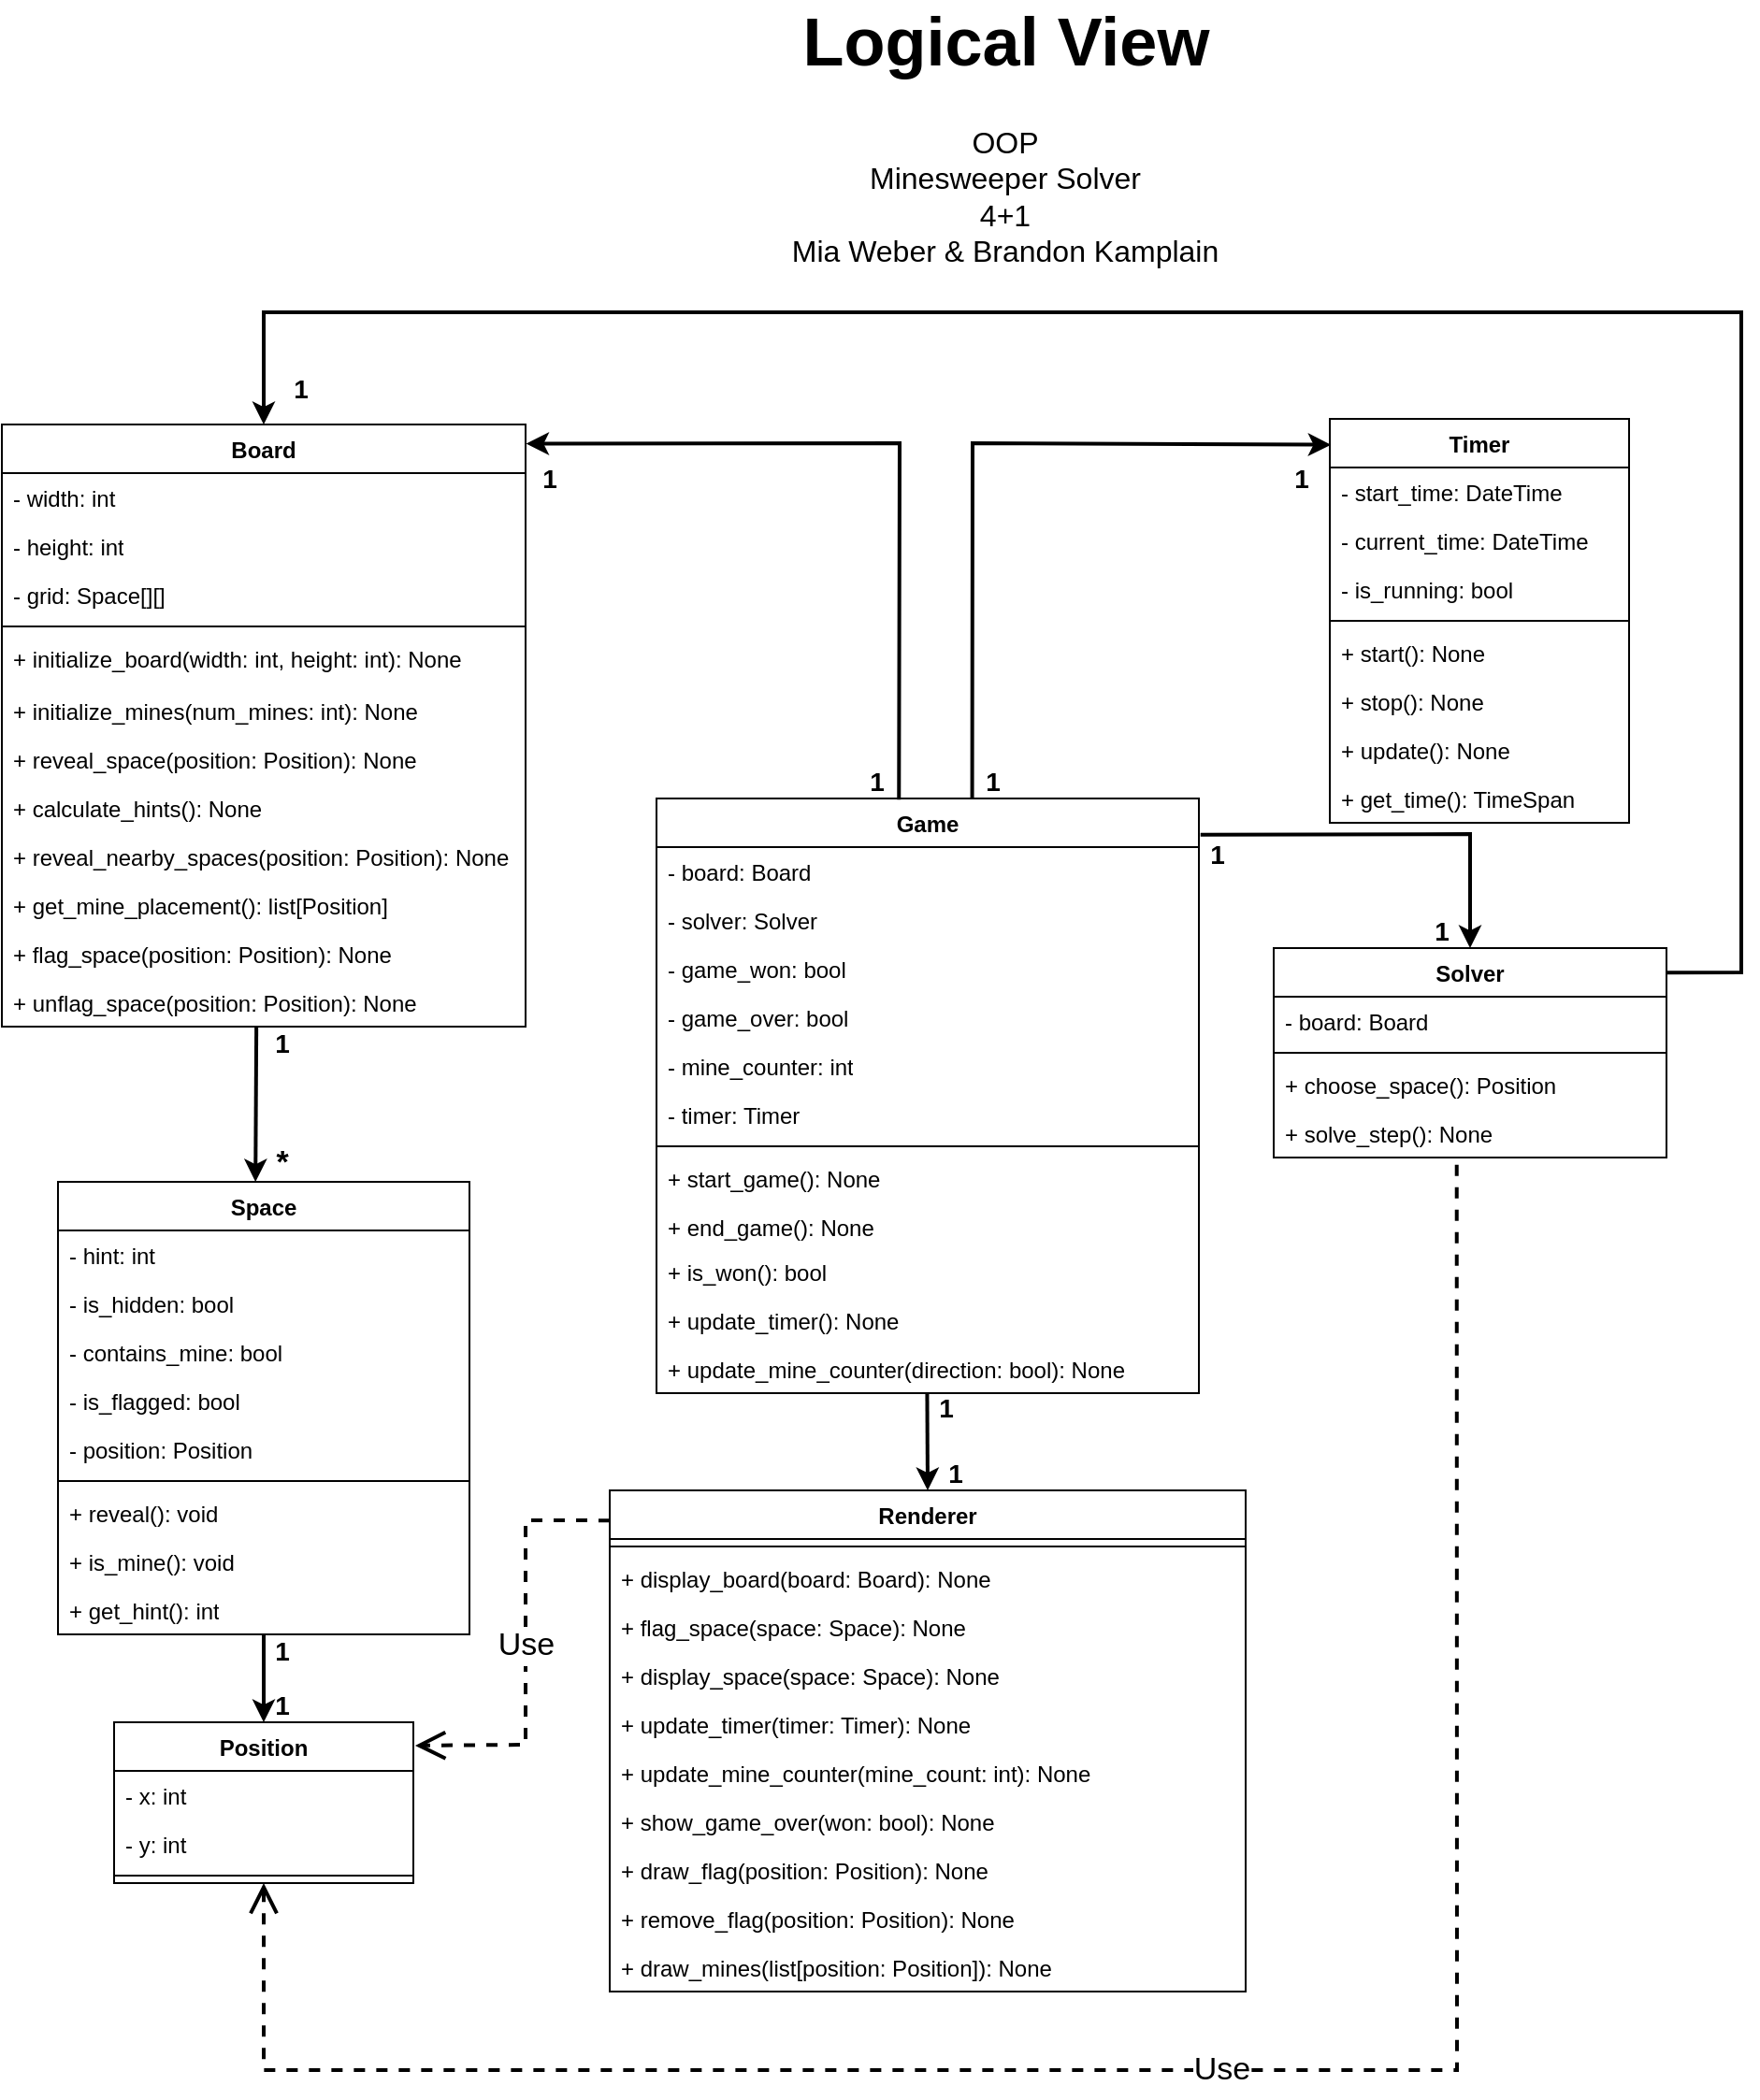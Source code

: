 <mxfile version="23.0.2" type="device">
  <diagram name="Page-1" id="KPLq8Qc-v8p0YAEVoiGJ">
    <mxGraphModel dx="1774" dy="1140" grid="1" gridSize="10" guides="1" tooltips="1" connect="1" arrows="1" fold="1" page="1" pageScale="1" pageWidth="850" pageHeight="1100" math="0" shadow="0">
      <root>
        <mxCell id="0" />
        <mxCell id="1" parent="0" />
        <mxCell id="jRYUD9D6VfvDoa_bo3LP-1" value="&lt;b&gt;&lt;font style=&quot;font-size: 36px;&quot;&gt;Logical View&lt;/font&gt;&lt;/b&gt;" style="text;html=1;strokeColor=none;fillColor=none;align=center;verticalAlign=middle;whiteSpace=wrap;rounded=0;" vertex="1" parent="1">
          <mxGeometry x="441.5" y="20" width="270" height="30" as="geometry" />
        </mxCell>
        <mxCell id="jRYUD9D6VfvDoa_bo3LP-2" value="&lt;font style=&quot;font-size: 16px;&quot;&gt;OOP&lt;br&gt;Minesweeper Solver&lt;br&gt;4+1&lt;br&gt;Mia Weber &amp;amp; Brandon Kamplain&lt;/font&gt;" style="text;html=1;strokeColor=none;fillColor=none;align=center;verticalAlign=middle;whiteSpace=wrap;rounded=0;" vertex="1" parent="1">
          <mxGeometry x="403" y="70" width="347" height="95" as="geometry" />
        </mxCell>
        <mxCell id="jRYUD9D6VfvDoa_bo3LP-3" value="Board" style="swimlane;fontStyle=1;align=center;verticalAlign=top;childLayout=stackLayout;horizontal=1;startSize=26;horizontalStack=0;resizeParent=1;resizeParentMax=0;resizeLast=0;collapsible=1;marginBottom=0;whiteSpace=wrap;html=1;" vertex="1" parent="1">
          <mxGeometry x="40" y="240" width="280" height="322" as="geometry" />
        </mxCell>
        <mxCell id="jRYUD9D6VfvDoa_bo3LP-4" value="- width: int" style="text;strokeColor=none;fillColor=none;align=left;verticalAlign=top;spacingLeft=4;spacingRight=4;overflow=hidden;rotatable=0;points=[[0,0.5],[1,0.5]];portConstraint=eastwest;whiteSpace=wrap;html=1;" vertex="1" parent="jRYUD9D6VfvDoa_bo3LP-3">
          <mxGeometry y="26" width="280" height="26" as="geometry" />
        </mxCell>
        <mxCell id="jRYUD9D6VfvDoa_bo3LP-5" value="- height: int" style="text;strokeColor=none;fillColor=none;align=left;verticalAlign=top;spacingLeft=4;spacingRight=4;overflow=hidden;rotatable=0;points=[[0,0.5],[1,0.5]];portConstraint=eastwest;whiteSpace=wrap;html=1;" vertex="1" parent="jRYUD9D6VfvDoa_bo3LP-3">
          <mxGeometry y="52" width="280" height="26" as="geometry" />
        </mxCell>
        <mxCell id="jRYUD9D6VfvDoa_bo3LP-6" value="- grid: Space[][]" style="text;strokeColor=none;fillColor=none;align=left;verticalAlign=top;spacingLeft=4;spacingRight=4;overflow=hidden;rotatable=0;points=[[0,0.5],[1,0.5]];portConstraint=eastwest;whiteSpace=wrap;html=1;" vertex="1" parent="jRYUD9D6VfvDoa_bo3LP-3">
          <mxGeometry y="78" width="280" height="26" as="geometry" />
        </mxCell>
        <mxCell id="jRYUD9D6VfvDoa_bo3LP-7" value="" style="line;strokeWidth=1;fillColor=none;align=left;verticalAlign=middle;spacingTop=-1;spacingLeft=3;spacingRight=3;rotatable=0;labelPosition=right;points=[];portConstraint=eastwest;strokeColor=inherit;" vertex="1" parent="jRYUD9D6VfvDoa_bo3LP-3">
          <mxGeometry y="104" width="280" height="8" as="geometry" />
        </mxCell>
        <mxCell id="jRYUD9D6VfvDoa_bo3LP-8" value="+ initialize_board(width: int, height: int): None" style="text;strokeColor=none;fillColor=none;align=left;verticalAlign=top;spacingLeft=4;spacingRight=4;overflow=hidden;rotatable=0;points=[[0,0.5],[1,0.5]];portConstraint=eastwest;whiteSpace=wrap;html=1;" vertex="1" parent="jRYUD9D6VfvDoa_bo3LP-3">
          <mxGeometry y="112" width="280" height="28" as="geometry" />
        </mxCell>
        <mxCell id="jRYUD9D6VfvDoa_bo3LP-9" value="+ initialize_mines(num_mines: int): None" style="text;strokeColor=none;fillColor=none;align=left;verticalAlign=top;spacingLeft=4;spacingRight=4;overflow=hidden;rotatable=0;points=[[0,0.5],[1,0.5]];portConstraint=eastwest;whiteSpace=wrap;html=1;" vertex="1" parent="jRYUD9D6VfvDoa_bo3LP-3">
          <mxGeometry y="140" width="280" height="26" as="geometry" />
        </mxCell>
        <mxCell id="jRYUD9D6VfvDoa_bo3LP-10" value="+ reveal_space(position: Position): None" style="text;strokeColor=none;fillColor=none;align=left;verticalAlign=top;spacingLeft=4;spacingRight=4;overflow=hidden;rotatable=0;points=[[0,0.5],[1,0.5]];portConstraint=eastwest;whiteSpace=wrap;html=1;" vertex="1" parent="jRYUD9D6VfvDoa_bo3LP-3">
          <mxGeometry y="166" width="280" height="26" as="geometry" />
        </mxCell>
        <mxCell id="jRYUD9D6VfvDoa_bo3LP-11" value="+ calculate_hints(): None" style="text;strokeColor=none;fillColor=none;align=left;verticalAlign=top;spacingLeft=4;spacingRight=4;overflow=hidden;rotatable=0;points=[[0,0.5],[1,0.5]];portConstraint=eastwest;whiteSpace=wrap;html=1;" vertex="1" parent="jRYUD9D6VfvDoa_bo3LP-3">
          <mxGeometry y="192" width="280" height="26" as="geometry" />
        </mxCell>
        <mxCell id="jRYUD9D6VfvDoa_bo3LP-12" value="+ reveal_nearby_spaces(position: Position): None" style="text;strokeColor=none;fillColor=none;align=left;verticalAlign=top;spacingLeft=4;spacingRight=4;overflow=hidden;rotatable=0;points=[[0,0.5],[1,0.5]];portConstraint=eastwest;whiteSpace=wrap;html=1;" vertex="1" parent="jRYUD9D6VfvDoa_bo3LP-3">
          <mxGeometry y="218" width="280" height="26" as="geometry" />
        </mxCell>
        <mxCell id="jRYUD9D6VfvDoa_bo3LP-13" value="+ get_mine_placement(): list[Position]" style="text;strokeColor=none;fillColor=none;align=left;verticalAlign=top;spacingLeft=4;spacingRight=4;overflow=hidden;rotatable=0;points=[[0,0.5],[1,0.5]];portConstraint=eastwest;whiteSpace=wrap;html=1;" vertex="1" parent="jRYUD9D6VfvDoa_bo3LP-3">
          <mxGeometry y="244" width="280" height="26" as="geometry" />
        </mxCell>
        <mxCell id="jRYUD9D6VfvDoa_bo3LP-14" value="+ flag_space(position: Position): None" style="text;strokeColor=none;fillColor=none;align=left;verticalAlign=top;spacingLeft=4;spacingRight=4;overflow=hidden;rotatable=0;points=[[0,0.5],[1,0.5]];portConstraint=eastwest;whiteSpace=wrap;html=1;" vertex="1" parent="jRYUD9D6VfvDoa_bo3LP-3">
          <mxGeometry y="270" width="280" height="26" as="geometry" />
        </mxCell>
        <mxCell id="jRYUD9D6VfvDoa_bo3LP-15" value="+ unflag_space(position: Position): None" style="text;strokeColor=none;fillColor=none;align=left;verticalAlign=top;spacingLeft=4;spacingRight=4;overflow=hidden;rotatable=0;points=[[0,0.5],[1,0.5]];portConstraint=eastwest;whiteSpace=wrap;html=1;" vertex="1" parent="jRYUD9D6VfvDoa_bo3LP-3">
          <mxGeometry y="296" width="280" height="26" as="geometry" />
        </mxCell>
        <mxCell id="jRYUD9D6VfvDoa_bo3LP-16" value="Position" style="swimlane;fontStyle=1;align=center;verticalAlign=top;childLayout=stackLayout;horizontal=1;startSize=26;horizontalStack=0;resizeParent=1;resizeParentMax=0;resizeLast=0;collapsible=1;marginBottom=0;whiteSpace=wrap;html=1;" vertex="1" parent="1">
          <mxGeometry x="100" y="934" width="160" height="86" as="geometry" />
        </mxCell>
        <mxCell id="jRYUD9D6VfvDoa_bo3LP-17" value="- x: int" style="text;strokeColor=none;fillColor=none;align=left;verticalAlign=top;spacingLeft=4;spacingRight=4;overflow=hidden;rotatable=0;points=[[0,0.5],[1,0.5]];portConstraint=eastwest;whiteSpace=wrap;html=1;" vertex="1" parent="jRYUD9D6VfvDoa_bo3LP-16">
          <mxGeometry y="26" width="160" height="26" as="geometry" />
        </mxCell>
        <mxCell id="jRYUD9D6VfvDoa_bo3LP-18" value="- y: int" style="text;strokeColor=none;fillColor=none;align=left;verticalAlign=top;spacingLeft=4;spacingRight=4;overflow=hidden;rotatable=0;points=[[0,0.5],[1,0.5]];portConstraint=eastwest;whiteSpace=wrap;html=1;" vertex="1" parent="jRYUD9D6VfvDoa_bo3LP-16">
          <mxGeometry y="52" width="160" height="26" as="geometry" />
        </mxCell>
        <mxCell id="jRYUD9D6VfvDoa_bo3LP-19" value="" style="line;strokeWidth=1;fillColor=none;align=left;verticalAlign=middle;spacingTop=-1;spacingLeft=3;spacingRight=3;rotatable=0;labelPosition=right;points=[];portConstraint=eastwest;strokeColor=inherit;" vertex="1" parent="jRYUD9D6VfvDoa_bo3LP-16">
          <mxGeometry y="78" width="160" height="8" as="geometry" />
        </mxCell>
        <mxCell id="jRYUD9D6VfvDoa_bo3LP-20" value="Space" style="swimlane;fontStyle=1;align=center;verticalAlign=top;childLayout=stackLayout;horizontal=1;startSize=26;horizontalStack=0;resizeParent=1;resizeParentMax=0;resizeLast=0;collapsible=1;marginBottom=0;whiteSpace=wrap;html=1;" vertex="1" parent="1">
          <mxGeometry x="70" y="645" width="220" height="242" as="geometry" />
        </mxCell>
        <mxCell id="jRYUD9D6VfvDoa_bo3LP-21" value="- hint: int" style="text;strokeColor=none;fillColor=none;align=left;verticalAlign=top;spacingLeft=4;spacingRight=4;overflow=hidden;rotatable=0;points=[[0,0.5],[1,0.5]];portConstraint=eastwest;whiteSpace=wrap;html=1;" vertex="1" parent="jRYUD9D6VfvDoa_bo3LP-20">
          <mxGeometry y="26" width="220" height="26" as="geometry" />
        </mxCell>
        <mxCell id="jRYUD9D6VfvDoa_bo3LP-22" value="- is_hidden: bool" style="text;strokeColor=none;fillColor=none;align=left;verticalAlign=top;spacingLeft=4;spacingRight=4;overflow=hidden;rotatable=0;points=[[0,0.5],[1,0.5]];portConstraint=eastwest;whiteSpace=wrap;html=1;" vertex="1" parent="jRYUD9D6VfvDoa_bo3LP-20">
          <mxGeometry y="52" width="220" height="26" as="geometry" />
        </mxCell>
        <mxCell id="jRYUD9D6VfvDoa_bo3LP-23" value="- contains_mine: bool" style="text;strokeColor=none;fillColor=none;align=left;verticalAlign=top;spacingLeft=4;spacingRight=4;overflow=hidden;rotatable=0;points=[[0,0.5],[1,0.5]];portConstraint=eastwest;whiteSpace=wrap;html=1;" vertex="1" parent="jRYUD9D6VfvDoa_bo3LP-20">
          <mxGeometry y="78" width="220" height="26" as="geometry" />
        </mxCell>
        <mxCell id="jRYUD9D6VfvDoa_bo3LP-24" value="- is_flagged: bool" style="text;strokeColor=none;fillColor=none;align=left;verticalAlign=top;spacingLeft=4;spacingRight=4;overflow=hidden;rotatable=0;points=[[0,0.5],[1,0.5]];portConstraint=eastwest;whiteSpace=wrap;html=1;" vertex="1" parent="jRYUD9D6VfvDoa_bo3LP-20">
          <mxGeometry y="104" width="220" height="26" as="geometry" />
        </mxCell>
        <mxCell id="jRYUD9D6VfvDoa_bo3LP-25" value="- position: Position" style="text;strokeColor=none;fillColor=none;align=left;verticalAlign=top;spacingLeft=4;spacingRight=4;overflow=hidden;rotatable=0;points=[[0,0.5],[1,0.5]];portConstraint=eastwest;whiteSpace=wrap;html=1;" vertex="1" parent="jRYUD9D6VfvDoa_bo3LP-20">
          <mxGeometry y="130" width="220" height="26" as="geometry" />
        </mxCell>
        <mxCell id="jRYUD9D6VfvDoa_bo3LP-26" value="" style="line;strokeWidth=1;fillColor=none;align=left;verticalAlign=middle;spacingTop=-1;spacingLeft=3;spacingRight=3;rotatable=0;labelPosition=right;points=[];portConstraint=eastwest;strokeColor=inherit;" vertex="1" parent="jRYUD9D6VfvDoa_bo3LP-20">
          <mxGeometry y="156" width="220" height="8" as="geometry" />
        </mxCell>
        <mxCell id="jRYUD9D6VfvDoa_bo3LP-27" value="+ reveal(): void" style="text;strokeColor=none;fillColor=none;align=left;verticalAlign=top;spacingLeft=4;spacingRight=4;overflow=hidden;rotatable=0;points=[[0,0.5],[1,0.5]];portConstraint=eastwest;whiteSpace=wrap;html=1;" vertex="1" parent="jRYUD9D6VfvDoa_bo3LP-20">
          <mxGeometry y="164" width="220" height="26" as="geometry" />
        </mxCell>
        <mxCell id="jRYUD9D6VfvDoa_bo3LP-28" value="+ is_mine(): void" style="text;strokeColor=none;fillColor=none;align=left;verticalAlign=top;spacingLeft=4;spacingRight=4;overflow=hidden;rotatable=0;points=[[0,0.5],[1,0.5]];portConstraint=eastwest;whiteSpace=wrap;html=1;" vertex="1" parent="jRYUD9D6VfvDoa_bo3LP-20">
          <mxGeometry y="190" width="220" height="26" as="geometry" />
        </mxCell>
        <mxCell id="jRYUD9D6VfvDoa_bo3LP-29" value="+ get_hint(): int" style="text;strokeColor=none;fillColor=none;align=left;verticalAlign=top;spacingLeft=4;spacingRight=4;overflow=hidden;rotatable=0;points=[[0,0.5],[1,0.5]];portConstraint=eastwest;whiteSpace=wrap;html=1;" vertex="1" parent="jRYUD9D6VfvDoa_bo3LP-20">
          <mxGeometry y="216" width="220" height="26" as="geometry" />
        </mxCell>
        <mxCell id="jRYUD9D6VfvDoa_bo3LP-30" value="Solver" style="swimlane;fontStyle=1;align=center;verticalAlign=top;childLayout=stackLayout;horizontal=1;startSize=26;horizontalStack=0;resizeParent=1;resizeParentMax=0;resizeLast=0;collapsible=1;marginBottom=0;whiteSpace=wrap;html=1;" vertex="1" parent="1">
          <mxGeometry x="720" y="520" width="210" height="112" as="geometry" />
        </mxCell>
        <mxCell id="jRYUD9D6VfvDoa_bo3LP-31" value="- board: Board" style="text;strokeColor=none;fillColor=none;align=left;verticalAlign=top;spacingLeft=4;spacingRight=4;overflow=hidden;rotatable=0;points=[[0,0.5],[1,0.5]];portConstraint=eastwest;whiteSpace=wrap;html=1;" vertex="1" parent="jRYUD9D6VfvDoa_bo3LP-30">
          <mxGeometry y="26" width="210" height="26" as="geometry" />
        </mxCell>
        <mxCell id="jRYUD9D6VfvDoa_bo3LP-32" value="" style="line;strokeWidth=1;fillColor=none;align=left;verticalAlign=middle;spacingTop=-1;spacingLeft=3;spacingRight=3;rotatable=0;labelPosition=right;points=[];portConstraint=eastwest;strokeColor=inherit;" vertex="1" parent="jRYUD9D6VfvDoa_bo3LP-30">
          <mxGeometry y="52" width="210" height="8" as="geometry" />
        </mxCell>
        <mxCell id="jRYUD9D6VfvDoa_bo3LP-33" value="+ choose_space(): Position" style="text;strokeColor=none;fillColor=none;align=left;verticalAlign=top;spacingLeft=4;spacingRight=4;overflow=hidden;rotatable=0;points=[[0,0.5],[1,0.5]];portConstraint=eastwest;whiteSpace=wrap;html=1;" vertex="1" parent="jRYUD9D6VfvDoa_bo3LP-30">
          <mxGeometry y="60" width="210" height="26" as="geometry" />
        </mxCell>
        <mxCell id="jRYUD9D6VfvDoa_bo3LP-34" value="+ solve_step(): None" style="text;strokeColor=none;fillColor=none;align=left;verticalAlign=top;spacingLeft=4;spacingRight=4;overflow=hidden;rotatable=0;points=[[0,0.5],[1,0.5]];portConstraint=eastwest;whiteSpace=wrap;html=1;" vertex="1" parent="jRYUD9D6VfvDoa_bo3LP-30">
          <mxGeometry y="86" width="210" height="26" as="geometry" />
        </mxCell>
        <mxCell id="jRYUD9D6VfvDoa_bo3LP-35" value="Game" style="swimlane;fontStyle=1;align=center;verticalAlign=top;childLayout=stackLayout;horizontal=1;startSize=26;horizontalStack=0;resizeParent=1;resizeParentMax=0;resizeLast=0;collapsible=1;marginBottom=0;whiteSpace=wrap;html=1;" vertex="1" parent="1">
          <mxGeometry x="390" y="440" width="290" height="318" as="geometry" />
        </mxCell>
        <mxCell id="jRYUD9D6VfvDoa_bo3LP-36" value="- board: Board" style="text;strokeColor=none;fillColor=none;align=left;verticalAlign=top;spacingLeft=4;spacingRight=4;overflow=hidden;rotatable=0;points=[[0,0.5],[1,0.5]];portConstraint=eastwest;whiteSpace=wrap;html=1;" vertex="1" parent="jRYUD9D6VfvDoa_bo3LP-35">
          <mxGeometry y="26" width="290" height="26" as="geometry" />
        </mxCell>
        <mxCell id="jRYUD9D6VfvDoa_bo3LP-37" value="- solver: Solver" style="text;strokeColor=none;fillColor=none;align=left;verticalAlign=top;spacingLeft=4;spacingRight=4;overflow=hidden;rotatable=0;points=[[0,0.5],[1,0.5]];portConstraint=eastwest;whiteSpace=wrap;html=1;" vertex="1" parent="jRYUD9D6VfvDoa_bo3LP-35">
          <mxGeometry y="52" width="290" height="26" as="geometry" />
        </mxCell>
        <mxCell id="jRYUD9D6VfvDoa_bo3LP-38" value="- game_won: bool" style="text;strokeColor=none;fillColor=none;align=left;verticalAlign=top;spacingLeft=4;spacingRight=4;overflow=hidden;rotatable=0;points=[[0,0.5],[1,0.5]];portConstraint=eastwest;whiteSpace=wrap;html=1;" vertex="1" parent="jRYUD9D6VfvDoa_bo3LP-35">
          <mxGeometry y="78" width="290" height="26" as="geometry" />
        </mxCell>
        <mxCell id="jRYUD9D6VfvDoa_bo3LP-39" value="- game_over: bool" style="text;strokeColor=none;fillColor=none;align=left;verticalAlign=top;spacingLeft=4;spacingRight=4;overflow=hidden;rotatable=0;points=[[0,0.5],[1,0.5]];portConstraint=eastwest;whiteSpace=wrap;html=1;" vertex="1" parent="jRYUD9D6VfvDoa_bo3LP-35">
          <mxGeometry y="104" width="290" height="26" as="geometry" />
        </mxCell>
        <mxCell id="jRYUD9D6VfvDoa_bo3LP-40" value="- mine_counter: int" style="text;strokeColor=none;fillColor=none;align=left;verticalAlign=top;spacingLeft=4;spacingRight=4;overflow=hidden;rotatable=0;points=[[0,0.5],[1,0.5]];portConstraint=eastwest;whiteSpace=wrap;html=1;" vertex="1" parent="jRYUD9D6VfvDoa_bo3LP-35">
          <mxGeometry y="130" width="290" height="26" as="geometry" />
        </mxCell>
        <mxCell id="jRYUD9D6VfvDoa_bo3LP-41" value="- timer: Timer" style="text;strokeColor=none;fillColor=none;align=left;verticalAlign=top;spacingLeft=4;spacingRight=4;overflow=hidden;rotatable=0;points=[[0,0.5],[1,0.5]];portConstraint=eastwest;whiteSpace=wrap;html=1;" vertex="1" parent="jRYUD9D6VfvDoa_bo3LP-35">
          <mxGeometry y="156" width="290" height="26" as="geometry" />
        </mxCell>
        <mxCell id="jRYUD9D6VfvDoa_bo3LP-42" value="" style="line;strokeWidth=1;fillColor=none;align=left;verticalAlign=middle;spacingTop=-1;spacingLeft=3;spacingRight=3;rotatable=0;labelPosition=right;points=[];portConstraint=eastwest;strokeColor=inherit;" vertex="1" parent="jRYUD9D6VfvDoa_bo3LP-35">
          <mxGeometry y="182" width="290" height="8" as="geometry" />
        </mxCell>
        <mxCell id="jRYUD9D6VfvDoa_bo3LP-43" value="+ start_game(): None" style="text;strokeColor=none;fillColor=none;align=left;verticalAlign=top;spacingLeft=4;spacingRight=4;overflow=hidden;rotatable=0;points=[[0,0.5],[1,0.5]];portConstraint=eastwest;whiteSpace=wrap;html=1;" vertex="1" parent="jRYUD9D6VfvDoa_bo3LP-35">
          <mxGeometry y="190" width="290" height="26" as="geometry" />
        </mxCell>
        <mxCell id="jRYUD9D6VfvDoa_bo3LP-44" value="+ end_game(): None" style="text;strokeColor=none;fillColor=none;align=left;verticalAlign=top;spacingLeft=4;spacingRight=4;overflow=hidden;rotatable=0;points=[[0,0.5],[1,0.5]];portConstraint=eastwest;whiteSpace=wrap;html=1;" vertex="1" parent="jRYUD9D6VfvDoa_bo3LP-35">
          <mxGeometry y="216" width="290" height="24" as="geometry" />
        </mxCell>
        <mxCell id="jRYUD9D6VfvDoa_bo3LP-45" value="+ is_won(): bool" style="text;strokeColor=none;fillColor=none;align=left;verticalAlign=top;spacingLeft=4;spacingRight=4;overflow=hidden;rotatable=0;points=[[0,0.5],[1,0.5]];portConstraint=eastwest;whiteSpace=wrap;html=1;" vertex="1" parent="jRYUD9D6VfvDoa_bo3LP-35">
          <mxGeometry y="240" width="290" height="26" as="geometry" />
        </mxCell>
        <mxCell id="jRYUD9D6VfvDoa_bo3LP-46" value="+ update_timer(): None" style="text;strokeColor=none;fillColor=none;align=left;verticalAlign=top;spacingLeft=4;spacingRight=4;overflow=hidden;rotatable=0;points=[[0,0.5],[1,0.5]];portConstraint=eastwest;whiteSpace=wrap;html=1;" vertex="1" parent="jRYUD9D6VfvDoa_bo3LP-35">
          <mxGeometry y="266" width="290" height="26" as="geometry" />
        </mxCell>
        <mxCell id="jRYUD9D6VfvDoa_bo3LP-47" value="+ update_mine_counter(direction: bool): None" style="text;strokeColor=none;fillColor=none;align=left;verticalAlign=top;spacingLeft=4;spacingRight=4;overflow=hidden;rotatable=0;points=[[0,0.5],[1,0.5]];portConstraint=eastwest;whiteSpace=wrap;html=1;" vertex="1" parent="jRYUD9D6VfvDoa_bo3LP-35">
          <mxGeometry y="292" width="290" height="26" as="geometry" />
        </mxCell>
        <mxCell id="jRYUD9D6VfvDoa_bo3LP-48" value="Renderer" style="swimlane;fontStyle=1;align=center;verticalAlign=top;childLayout=stackLayout;horizontal=1;startSize=26;horizontalStack=0;resizeParent=1;resizeParentMax=0;resizeLast=0;collapsible=1;marginBottom=0;whiteSpace=wrap;html=1;" vertex="1" parent="1">
          <mxGeometry x="365" y="810" width="340" height="268" as="geometry" />
        </mxCell>
        <mxCell id="jRYUD9D6VfvDoa_bo3LP-49" value="" style="line;strokeWidth=1;fillColor=none;align=left;verticalAlign=middle;spacingTop=-1;spacingLeft=3;spacingRight=3;rotatable=0;labelPosition=right;points=[];portConstraint=eastwest;strokeColor=inherit;" vertex="1" parent="jRYUD9D6VfvDoa_bo3LP-48">
          <mxGeometry y="26" width="340" height="8" as="geometry" />
        </mxCell>
        <mxCell id="jRYUD9D6VfvDoa_bo3LP-50" value="+ display_board(board: Board): None" style="text;strokeColor=none;fillColor=none;align=left;verticalAlign=top;spacingLeft=4;spacingRight=4;overflow=hidden;rotatable=0;points=[[0,0.5],[1,0.5]];portConstraint=eastwest;whiteSpace=wrap;html=1;" vertex="1" parent="jRYUD9D6VfvDoa_bo3LP-48">
          <mxGeometry y="34" width="340" height="26" as="geometry" />
        </mxCell>
        <mxCell id="jRYUD9D6VfvDoa_bo3LP-51" value="+ flag_space(space: Space): None" style="text;strokeColor=none;fillColor=none;align=left;verticalAlign=top;spacingLeft=4;spacingRight=4;overflow=hidden;rotatable=0;points=[[0,0.5],[1,0.5]];portConstraint=eastwest;whiteSpace=wrap;html=1;" vertex="1" parent="jRYUD9D6VfvDoa_bo3LP-48">
          <mxGeometry y="60" width="340" height="26" as="geometry" />
        </mxCell>
        <mxCell id="jRYUD9D6VfvDoa_bo3LP-52" value="+ display_space(space: Space): None" style="text;strokeColor=none;fillColor=none;align=left;verticalAlign=top;spacingLeft=4;spacingRight=4;overflow=hidden;rotatable=0;points=[[0,0.5],[1,0.5]];portConstraint=eastwest;whiteSpace=wrap;html=1;" vertex="1" parent="jRYUD9D6VfvDoa_bo3LP-48">
          <mxGeometry y="86" width="340" height="26" as="geometry" />
        </mxCell>
        <mxCell id="jRYUD9D6VfvDoa_bo3LP-53" value="+ update_timer(timer: Timer): None" style="text;strokeColor=none;fillColor=none;align=left;verticalAlign=top;spacingLeft=4;spacingRight=4;overflow=hidden;rotatable=0;points=[[0,0.5],[1,0.5]];portConstraint=eastwest;whiteSpace=wrap;html=1;" vertex="1" parent="jRYUD9D6VfvDoa_bo3LP-48">
          <mxGeometry y="112" width="340" height="26" as="geometry" />
        </mxCell>
        <mxCell id="jRYUD9D6VfvDoa_bo3LP-54" value="+ update_mine_counter(mine_count: int): None" style="text;strokeColor=none;fillColor=none;align=left;verticalAlign=top;spacingLeft=4;spacingRight=4;overflow=hidden;rotatable=0;points=[[0,0.5],[1,0.5]];portConstraint=eastwest;whiteSpace=wrap;html=1;" vertex="1" parent="jRYUD9D6VfvDoa_bo3LP-48">
          <mxGeometry y="138" width="340" height="26" as="geometry" />
        </mxCell>
        <mxCell id="jRYUD9D6VfvDoa_bo3LP-55" value="+ show_game_over(won: bool): None" style="text;strokeColor=none;fillColor=none;align=left;verticalAlign=top;spacingLeft=4;spacingRight=4;overflow=hidden;rotatable=0;points=[[0,0.5],[1,0.5]];portConstraint=eastwest;whiteSpace=wrap;html=1;" vertex="1" parent="jRYUD9D6VfvDoa_bo3LP-48">
          <mxGeometry y="164" width="340" height="26" as="geometry" />
        </mxCell>
        <mxCell id="jRYUD9D6VfvDoa_bo3LP-56" value="+ draw_flag(position: Position): None" style="text;strokeColor=none;fillColor=none;align=left;verticalAlign=top;spacingLeft=4;spacingRight=4;overflow=hidden;rotatable=0;points=[[0,0.5],[1,0.5]];portConstraint=eastwest;whiteSpace=wrap;html=1;" vertex="1" parent="jRYUD9D6VfvDoa_bo3LP-48">
          <mxGeometry y="190" width="340" height="26" as="geometry" />
        </mxCell>
        <mxCell id="jRYUD9D6VfvDoa_bo3LP-57" value="+ remove_flag(position: Position): None" style="text;strokeColor=none;fillColor=none;align=left;verticalAlign=top;spacingLeft=4;spacingRight=4;overflow=hidden;rotatable=0;points=[[0,0.5],[1,0.5]];portConstraint=eastwest;whiteSpace=wrap;html=1;" vertex="1" parent="jRYUD9D6VfvDoa_bo3LP-48">
          <mxGeometry y="216" width="340" height="26" as="geometry" />
        </mxCell>
        <mxCell id="jRYUD9D6VfvDoa_bo3LP-58" value="+ draw_mines(list[position: Position]): None" style="text;strokeColor=none;fillColor=none;align=left;verticalAlign=top;spacingLeft=4;spacingRight=4;overflow=hidden;rotatable=0;points=[[0,0.5],[1,0.5]];portConstraint=eastwest;whiteSpace=wrap;html=1;" vertex="1" parent="jRYUD9D6VfvDoa_bo3LP-48">
          <mxGeometry y="242" width="340" height="26" as="geometry" />
        </mxCell>
        <mxCell id="jRYUD9D6VfvDoa_bo3LP-59" value="Timer" style="swimlane;fontStyle=1;align=center;verticalAlign=top;childLayout=stackLayout;horizontal=1;startSize=26;horizontalStack=0;resizeParent=1;resizeParentMax=0;resizeLast=0;collapsible=1;marginBottom=0;whiteSpace=wrap;html=1;" vertex="1" parent="1">
          <mxGeometry x="750" y="237" width="160" height="216" as="geometry" />
        </mxCell>
        <mxCell id="jRYUD9D6VfvDoa_bo3LP-60" value="- start_time: DateTime" style="text;strokeColor=none;fillColor=none;align=left;verticalAlign=top;spacingLeft=4;spacingRight=4;overflow=hidden;rotatable=0;points=[[0,0.5],[1,0.5]];portConstraint=eastwest;whiteSpace=wrap;html=1;" vertex="1" parent="jRYUD9D6VfvDoa_bo3LP-59">
          <mxGeometry y="26" width="160" height="26" as="geometry" />
        </mxCell>
        <mxCell id="jRYUD9D6VfvDoa_bo3LP-61" value="- current_time: DateTime" style="text;strokeColor=none;fillColor=none;align=left;verticalAlign=top;spacingLeft=4;spacingRight=4;overflow=hidden;rotatable=0;points=[[0,0.5],[1,0.5]];portConstraint=eastwest;whiteSpace=wrap;html=1;" vertex="1" parent="jRYUD9D6VfvDoa_bo3LP-59">
          <mxGeometry y="52" width="160" height="26" as="geometry" />
        </mxCell>
        <mxCell id="jRYUD9D6VfvDoa_bo3LP-62" value="- is_running: bool" style="text;strokeColor=none;fillColor=none;align=left;verticalAlign=top;spacingLeft=4;spacingRight=4;overflow=hidden;rotatable=0;points=[[0,0.5],[1,0.5]];portConstraint=eastwest;whiteSpace=wrap;html=1;" vertex="1" parent="jRYUD9D6VfvDoa_bo3LP-59">
          <mxGeometry y="78" width="160" height="26" as="geometry" />
        </mxCell>
        <mxCell id="jRYUD9D6VfvDoa_bo3LP-63" value="" style="line;strokeWidth=1;fillColor=none;align=left;verticalAlign=middle;spacingTop=-1;spacingLeft=3;spacingRight=3;rotatable=0;labelPosition=right;points=[];portConstraint=eastwest;strokeColor=inherit;" vertex="1" parent="jRYUD9D6VfvDoa_bo3LP-59">
          <mxGeometry y="104" width="160" height="8" as="geometry" />
        </mxCell>
        <mxCell id="jRYUD9D6VfvDoa_bo3LP-64" value="+ start(): None" style="text;strokeColor=none;fillColor=none;align=left;verticalAlign=top;spacingLeft=4;spacingRight=4;overflow=hidden;rotatable=0;points=[[0,0.5],[1,0.5]];portConstraint=eastwest;whiteSpace=wrap;html=1;" vertex="1" parent="jRYUD9D6VfvDoa_bo3LP-59">
          <mxGeometry y="112" width="160" height="26" as="geometry" />
        </mxCell>
        <mxCell id="jRYUD9D6VfvDoa_bo3LP-65" value="+ stop(): None" style="text;strokeColor=none;fillColor=none;align=left;verticalAlign=top;spacingLeft=4;spacingRight=4;overflow=hidden;rotatable=0;points=[[0,0.5],[1,0.5]];portConstraint=eastwest;whiteSpace=wrap;html=1;" vertex="1" parent="jRYUD9D6VfvDoa_bo3LP-59">
          <mxGeometry y="138" width="160" height="26" as="geometry" />
        </mxCell>
        <mxCell id="jRYUD9D6VfvDoa_bo3LP-66" value="+ update(): None" style="text;strokeColor=none;fillColor=none;align=left;verticalAlign=top;spacingLeft=4;spacingRight=4;overflow=hidden;rotatable=0;points=[[0,0.5],[1,0.5]];portConstraint=eastwest;whiteSpace=wrap;html=1;" vertex="1" parent="jRYUD9D6VfvDoa_bo3LP-59">
          <mxGeometry y="164" width="160" height="26" as="geometry" />
        </mxCell>
        <mxCell id="jRYUD9D6VfvDoa_bo3LP-67" value="+ get_time(): TimeSpan" style="text;strokeColor=none;fillColor=none;align=left;verticalAlign=top;spacingLeft=4;spacingRight=4;overflow=hidden;rotatable=0;points=[[0,0.5],[1,0.5]];portConstraint=eastwest;whiteSpace=wrap;html=1;" vertex="1" parent="jRYUD9D6VfvDoa_bo3LP-59">
          <mxGeometry y="190" width="160" height="26" as="geometry" />
        </mxCell>
        <mxCell id="jRYUD9D6VfvDoa_bo3LP-68" value="" style="endArrow=classic;html=1;rounded=0;exitX=0.486;exitY=0.985;exitDx=0;exitDy=0;exitPerimeter=0;entryX=0.48;entryY=0;entryDx=0;entryDy=0;entryPerimeter=0;strokeWidth=2;" edge="1" parent="1" source="jRYUD9D6VfvDoa_bo3LP-15" target="jRYUD9D6VfvDoa_bo3LP-20">
          <mxGeometry width="50" height="50" relative="1" as="geometry">
            <mxPoint x="170" y="570" as="sourcePoint" />
            <mxPoint x="170" y="640" as="targetPoint" />
          </mxGeometry>
        </mxCell>
        <mxCell id="jRYUD9D6VfvDoa_bo3LP-69" value="&lt;b&gt;&lt;font style=&quot;font-size: 14px;&quot;&gt;1&lt;/font&gt;&lt;/b&gt;" style="text;html=1;strokeColor=none;fillColor=none;align=center;verticalAlign=middle;whiteSpace=wrap;rounded=0;" vertex="1" parent="1">
          <mxGeometry x="180" y="562" width="20" height="18" as="geometry" />
        </mxCell>
        <mxCell id="jRYUD9D6VfvDoa_bo3LP-70" value="&lt;b style=&quot;&quot;&gt;&lt;font style=&quot;font-size: 17px;&quot;&gt;*&lt;/font&gt;&lt;/b&gt;" style="text;html=1;strokeColor=none;fillColor=none;align=center;verticalAlign=middle;whiteSpace=wrap;rounded=0;" vertex="1" parent="1">
          <mxGeometry x="180" y="626" width="20" height="18" as="geometry" />
        </mxCell>
        <mxCell id="jRYUD9D6VfvDoa_bo3LP-71" value="" style="endArrow=classic;html=1;rounded=0;exitX=0.447;exitY=0.002;exitDx=0;exitDy=0;exitPerimeter=0;entryX=1.001;entryY=0.032;entryDx=0;entryDy=0;entryPerimeter=0;strokeWidth=2;" edge="1" parent="1" source="jRYUD9D6VfvDoa_bo3LP-35" target="jRYUD9D6VfvDoa_bo3LP-3">
          <mxGeometry width="50" height="50" relative="1" as="geometry">
            <mxPoint x="520" y="350" as="sourcePoint" />
            <mxPoint x="570" y="300" as="targetPoint" />
            <Array as="points">
              <mxPoint x="520" y="250" />
            </Array>
          </mxGeometry>
        </mxCell>
        <mxCell id="jRYUD9D6VfvDoa_bo3LP-72" value="&lt;b&gt;&lt;font style=&quot;font-size: 14px;&quot;&gt;1&lt;/font&gt;&lt;/b&gt;" style="text;html=1;strokeColor=none;fillColor=none;align=center;verticalAlign=middle;whiteSpace=wrap;rounded=0;" vertex="1" parent="1">
          <mxGeometry x="322.5" y="260" width="20" height="18" as="geometry" />
        </mxCell>
        <mxCell id="jRYUD9D6VfvDoa_bo3LP-73" value="&lt;b&gt;&lt;font style=&quot;font-size: 14px;&quot;&gt;1&lt;/font&gt;&lt;/b&gt;" style="text;html=1;strokeColor=none;fillColor=none;align=center;verticalAlign=middle;whiteSpace=wrap;rounded=0;" vertex="1" parent="1">
          <mxGeometry x="497.5" y="422" width="20" height="18" as="geometry" />
        </mxCell>
        <mxCell id="jRYUD9D6VfvDoa_bo3LP-74" value="" style="endArrow=classic;html=1;rounded=0;entryX=0.5;entryY=0;entryDx=0;entryDy=0;strokeWidth=2;exitX=0.5;exitY=1;exitDx=0;exitDy=0;" edge="1" parent="1" source="jRYUD9D6VfvDoa_bo3LP-20" target="jRYUD9D6VfvDoa_bo3LP-16">
          <mxGeometry width="50" height="50" relative="1" as="geometry">
            <mxPoint x="180" y="890" as="sourcePoint" />
            <mxPoint x="400" y="880" as="targetPoint" />
          </mxGeometry>
        </mxCell>
        <mxCell id="jRYUD9D6VfvDoa_bo3LP-75" value="&lt;b&gt;&lt;font style=&quot;font-size: 14px;&quot;&gt;1&lt;/font&gt;&lt;/b&gt;" style="text;html=1;strokeColor=none;fillColor=none;align=center;verticalAlign=middle;whiteSpace=wrap;rounded=0;" vertex="1" parent="1">
          <mxGeometry x="180" y="887" width="20" height="18" as="geometry" />
        </mxCell>
        <mxCell id="jRYUD9D6VfvDoa_bo3LP-76" value="&lt;b&gt;&lt;font style=&quot;font-size: 14px;&quot;&gt;1&lt;/font&gt;&lt;/b&gt;" style="text;html=1;strokeColor=none;fillColor=none;align=center;verticalAlign=middle;whiteSpace=wrap;rounded=0;" vertex="1" parent="1">
          <mxGeometry x="180" y="916" width="20" height="18" as="geometry" />
        </mxCell>
        <mxCell id="jRYUD9D6VfvDoa_bo3LP-77" value="" style="endArrow=classic;html=1;rounded=0;exitX=0.582;exitY=-0.001;exitDx=0;exitDy=0;exitPerimeter=0;entryX=0.004;entryY=0.064;entryDx=0;entryDy=0;entryPerimeter=0;strokeWidth=2;" edge="1" parent="1" source="jRYUD9D6VfvDoa_bo3LP-35" target="jRYUD9D6VfvDoa_bo3LP-59">
          <mxGeometry width="50" height="50" relative="1" as="geometry">
            <mxPoint x="630" y="300" as="sourcePoint" />
            <mxPoint x="680" y="250" as="targetPoint" />
            <Array as="points">
              <mxPoint x="559" y="250" />
            </Array>
          </mxGeometry>
        </mxCell>
        <mxCell id="jRYUD9D6VfvDoa_bo3LP-78" value="&lt;b&gt;&lt;font style=&quot;font-size: 14px;&quot;&gt;1&lt;/font&gt;&lt;/b&gt;" style="text;html=1;strokeColor=none;fillColor=none;align=center;verticalAlign=middle;whiteSpace=wrap;rounded=0;" vertex="1" parent="1">
          <mxGeometry x="560" y="422" width="20" height="18" as="geometry" />
        </mxCell>
        <mxCell id="jRYUD9D6VfvDoa_bo3LP-79" value="&lt;b&gt;&lt;font style=&quot;font-size: 14px;&quot;&gt;1&lt;/font&gt;&lt;/b&gt;" style="text;html=1;strokeColor=none;fillColor=none;align=center;verticalAlign=middle;whiteSpace=wrap;rounded=0;" vertex="1" parent="1">
          <mxGeometry x="725" y="260" width="20" height="18" as="geometry" />
        </mxCell>
        <mxCell id="jRYUD9D6VfvDoa_bo3LP-80" value="" style="endArrow=classic;html=1;rounded=0;exitX=1.003;exitY=0.061;exitDx=0;exitDy=0;exitPerimeter=0;entryX=0.5;entryY=0;entryDx=0;entryDy=0;strokeWidth=2;" edge="1" parent="1" source="jRYUD9D6VfvDoa_bo3LP-35" target="jRYUD9D6VfvDoa_bo3LP-30">
          <mxGeometry width="50" height="50" relative="1" as="geometry">
            <mxPoint x="730" y="510" as="sourcePoint" />
            <mxPoint x="780" y="460" as="targetPoint" />
            <Array as="points">
              <mxPoint x="825" y="459" />
            </Array>
          </mxGeometry>
        </mxCell>
        <mxCell id="jRYUD9D6VfvDoa_bo3LP-81" value="&lt;b&gt;&lt;font style=&quot;font-size: 14px;&quot;&gt;1&lt;/font&gt;&lt;/b&gt;" style="text;html=1;strokeColor=none;fillColor=none;align=center;verticalAlign=middle;whiteSpace=wrap;rounded=0;" vertex="1" parent="1">
          <mxGeometry x="680" y="461" width="20" height="18" as="geometry" />
        </mxCell>
        <mxCell id="jRYUD9D6VfvDoa_bo3LP-82" value="&lt;b&gt;&lt;font style=&quot;font-size: 14px;&quot;&gt;1&lt;/font&gt;&lt;/b&gt;" style="text;html=1;strokeColor=none;fillColor=none;align=center;verticalAlign=middle;whiteSpace=wrap;rounded=0;" vertex="1" parent="1">
          <mxGeometry x="800" y="502" width="20" height="18" as="geometry" />
        </mxCell>
        <mxCell id="jRYUD9D6VfvDoa_bo3LP-83" value="" style="endArrow=classic;html=1;rounded=0;entryX=0.5;entryY=0;entryDx=0;entryDy=0;exitX=0.499;exitY=0.982;exitDx=0;exitDy=0;exitPerimeter=0;strokeWidth=2;" edge="1" parent="1" source="jRYUD9D6VfvDoa_bo3LP-47" target="jRYUD9D6VfvDoa_bo3LP-48">
          <mxGeometry width="50" height="50" relative="1" as="geometry">
            <mxPoint x="535" y="760" as="sourcePoint" />
            <mxPoint x="810" y="690" as="targetPoint" />
          </mxGeometry>
        </mxCell>
        <mxCell id="jRYUD9D6VfvDoa_bo3LP-84" value="&lt;b&gt;&lt;font style=&quot;font-size: 14px;&quot;&gt;1&lt;/font&gt;&lt;/b&gt;" style="text;html=1;strokeColor=none;fillColor=none;align=center;verticalAlign=middle;whiteSpace=wrap;rounded=0;" vertex="1" parent="1">
          <mxGeometry x="535" y="757" width="20" height="18" as="geometry" />
        </mxCell>
        <mxCell id="jRYUD9D6VfvDoa_bo3LP-85" value="&lt;b&gt;&lt;font style=&quot;font-size: 14px;&quot;&gt;1&lt;/font&gt;&lt;/b&gt;" style="text;html=1;strokeColor=none;fillColor=none;align=center;verticalAlign=middle;whiteSpace=wrap;rounded=0;" vertex="1" parent="1">
          <mxGeometry x="540" y="792" width="20" height="18" as="geometry" />
        </mxCell>
        <mxCell id="jRYUD9D6VfvDoa_bo3LP-86" value="&lt;font style=&quot;font-size: 17px;&quot;&gt;Use&lt;/font&gt;" style="endArrow=open;endSize=12;dashed=1;html=1;rounded=0;exitX=0.466;exitY=1.147;exitDx=0;exitDy=0;exitPerimeter=0;entryX=0.5;entryY=1;entryDx=0;entryDy=0;strokeWidth=2;" edge="1" parent="1" source="jRYUD9D6VfvDoa_bo3LP-34" target="jRYUD9D6VfvDoa_bo3LP-16">
          <mxGeometry x="-0.001" width="160" relative="1" as="geometry">
            <mxPoint x="860" y="820" as="sourcePoint" />
            <mxPoint x="1020" y="820" as="targetPoint" />
            <Array as="points">
              <mxPoint x="818" y="1120" />
              <mxPoint x="180" y="1120" />
            </Array>
            <mxPoint as="offset" />
          </mxGeometry>
        </mxCell>
        <mxCell id="jRYUD9D6VfvDoa_bo3LP-87" value="&lt;font style=&quot;font-size: 17px;&quot;&gt;Use&lt;/font&gt;" style="endArrow=open;endSize=12;dashed=1;html=1;rounded=0;exitX=0;exitY=0.06;exitDx=0;exitDy=0;exitPerimeter=0;entryX=1.006;entryY=0.145;entryDx=0;entryDy=0;entryPerimeter=0;strokeWidth=2;" edge="1" parent="1" source="jRYUD9D6VfvDoa_bo3LP-48" target="jRYUD9D6VfvDoa_bo3LP-16">
          <mxGeometry width="160" relative="1" as="geometry">
            <mxPoint x="330" y="780" as="sourcePoint" />
            <mxPoint x="490" y="780" as="targetPoint" />
            <Array as="points">
              <mxPoint x="320" y="826" />
              <mxPoint x="320" y="946" />
            </Array>
          </mxGeometry>
        </mxCell>
        <mxCell id="jRYUD9D6VfvDoa_bo3LP-88" value="" style="endArrow=classic;html=1;rounded=0;exitX=0.998;exitY=0.117;exitDx=0;exitDy=0;exitPerimeter=0;entryX=0.5;entryY=0;entryDx=0;entryDy=0;strokeWidth=2;" edge="1" parent="1" source="jRYUD9D6VfvDoa_bo3LP-30" target="jRYUD9D6VfvDoa_bo3LP-3">
          <mxGeometry width="50" height="50" relative="1" as="geometry">
            <mxPoint x="950" y="420" as="sourcePoint" />
            <mxPoint x="1000" y="370" as="targetPoint" />
            <Array as="points">
              <mxPoint x="970" y="533" />
              <mxPoint x="970" y="180" />
              <mxPoint x="180" y="180" />
            </Array>
          </mxGeometry>
        </mxCell>
        <mxCell id="jRYUD9D6VfvDoa_bo3LP-89" value="&lt;b&gt;&lt;font style=&quot;font-size: 14px;&quot;&gt;1&lt;/font&gt;&lt;/b&gt;" style="text;html=1;strokeColor=none;fillColor=none;align=center;verticalAlign=middle;whiteSpace=wrap;rounded=0;" vertex="1" parent="1">
          <mxGeometry x="190" y="212" width="20" height="18" as="geometry" />
        </mxCell>
      </root>
    </mxGraphModel>
  </diagram>
</mxfile>

